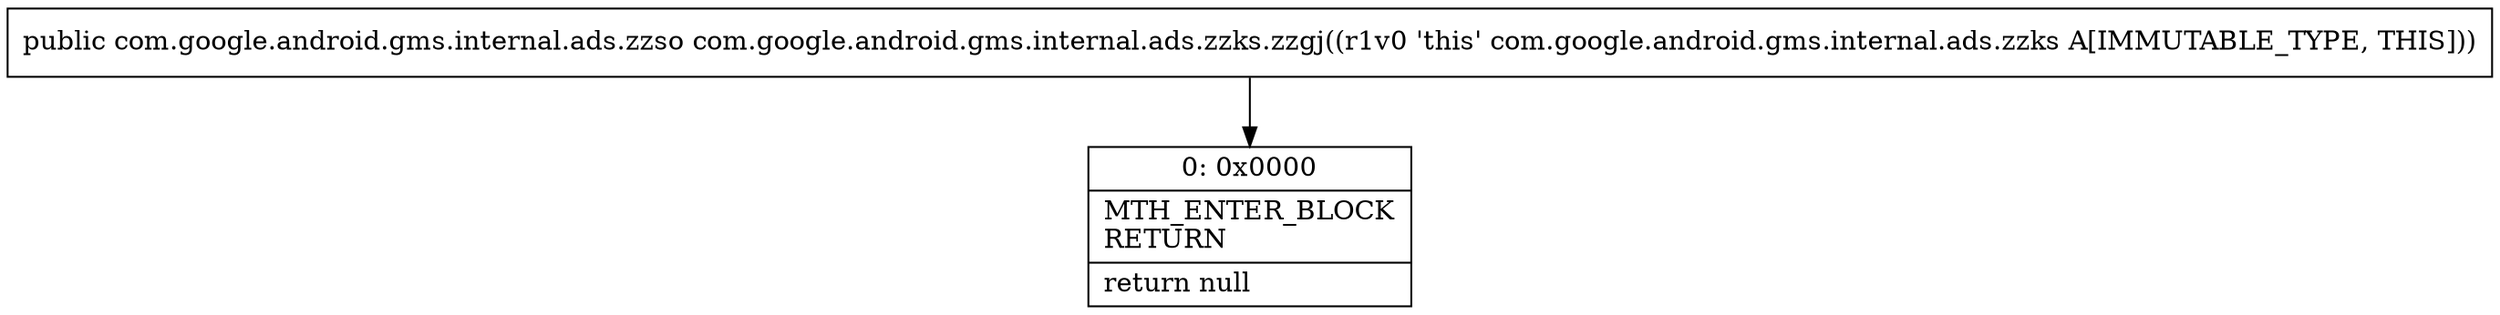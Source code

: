 digraph "CFG forcom.google.android.gms.internal.ads.zzks.zzgj()Lcom\/google\/android\/gms\/internal\/ads\/zzso;" {
Node_0 [shape=record,label="{0\:\ 0x0000|MTH_ENTER_BLOCK\lRETURN\l|return null\l}"];
MethodNode[shape=record,label="{public com.google.android.gms.internal.ads.zzso com.google.android.gms.internal.ads.zzks.zzgj((r1v0 'this' com.google.android.gms.internal.ads.zzks A[IMMUTABLE_TYPE, THIS])) }"];
MethodNode -> Node_0;
}

